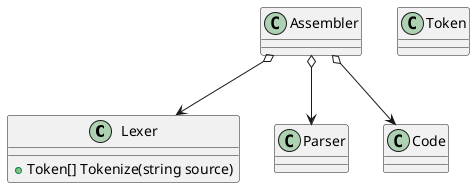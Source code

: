 @startuml
'https://plantuml.com/class-diagram

class Lexer
{
    +Token[] Tokenize(string source)
}

class Token
{
}

class Parser
{
}

class Code
{
}

class Assembler
{
}

Assembler o--> Lexer
Assembler o--> Parser
Assembler o--> Code

@enduml